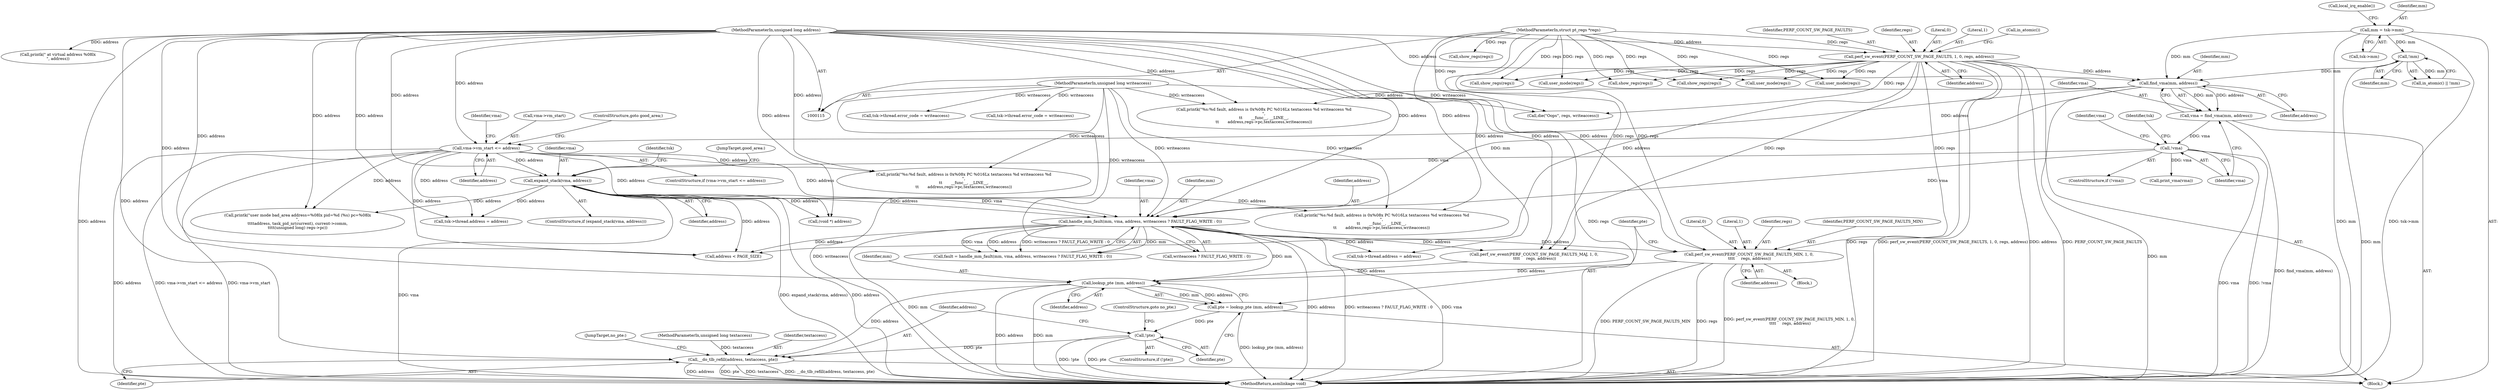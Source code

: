 digraph "0_linux_a8b0ca17b80e92faab46ee7179ba9e99ccb61233_30@pointer" {
"1000314" [label="(Call,perf_sw_event(PERF_COUNT_SW_PAGE_FAULTS_MIN, 1, 0,\n \t\t\t\t     regs, address))"];
"1000136" [label="(Call,perf_sw_event(PERF_COUNT_SW_PAGE_FAULTS, 1, 0, regs, address))"];
"1000116" [label="(MethodParameterIn,struct pt_regs *regs)"];
"1000119" [label="(MethodParameterIn,unsigned long address)"];
"1000267" [label="(Call,handle_mm_fault(mm, vma, address, writeaccess ? FAULT_FLAG_WRITE : 0))"];
"1000155" [label="(Call,find_vma(mm, address))"];
"1000145" [label="(Call,!mm)"];
"1000130" [label="(Call,mm = tsk->mm)"];
"1000159" [label="(Call,!vma)"];
"1000153" [label="(Call,vma = find_vma(mm, address))"];
"1000211" [label="(Call,expand_stack(vma, address))"];
"1000178" [label="(Call,vma->vm_start <= address)"];
"1000117" [label="(MethodParameterIn,unsigned long writeaccess)"];
"1000322" [label="(Call,lookup_pte (mm, address))"];
"1000320" [label="(Call,pte = lookup_pte (mm, address))"];
"1000326" [label="(Call,!pte)"];
"1000330" [label="(Call,__do_tlb_refill(address, textaccess, pte))"];
"1000135" [label="(Call,local_irq_enable())"];
"1000116" [label="(MethodParameterIn,struct pt_regs *regs)"];
"1000156" [label="(Identifier,mm)"];
"1000478" [label="(Call,tsk->thread.address = address)"];
"1000163" [label="(Identifier,tsk)"];
"1000393" [label="(Call,tsk->thread.error_code = writeaccess)"];
"1000378" [label="(Call,show_regs(regs))"];
"1000320" [label="(Call,pte = lookup_pte (mm, address))"];
"1000448" [label="(Call,printk(\" at virtual address %08lx\n\", address))"];
"1000213" [label="(Identifier,address)"];
"1000179" [label="(Call,vma->vm_start)"];
"1000143" [label="(Call,in_atomic() || !mm)"];
"1000154" [label="(Identifier,vma)"];
"1000504" [label="(Call,user_mode(regs))"];
"1000230" [label="(JumpTarget,good_area:)"];
"1000270" [label="(Identifier,address)"];
"1000485" [label="(Call,tsk->thread.error_code = writeaccess)"];
"1000327" [label="(Identifier,pte)"];
"1000212" [label="(Identifier,vma)"];
"1000118" [label="(MethodParameterIn,unsigned long textaccess)"];
"1000132" [label="(Call,tsk->mm)"];
"1000177" [label="(ControlStructure,if (vma->vm_start <= address))"];
"1000211" [label="(Call,expand_stack(vma, address))"];
"1000140" [label="(Identifier,regs)"];
"1000309" [label="(Block,)"];
"1000205" [label="(Call,show_regs(regs))"];
"1000329" [label="(ControlStructure,goto no_pte;)"];
"1000131" [label="(Identifier,mm)"];
"1000318" [label="(Identifier,regs)"];
"1000174" [label="(Call,show_regs(regs))"];
"1000323" [label="(Identifier,mm)"];
"1000350" [label="(Call,user_mode(regs))"];
"1000164" [label="(Call,printk(\"%s:%d fault, address is 0x%08x PC %016Lx textaccess %d writeaccess %d\n\",\n\t\t       __func__, __LINE__,\n\t\t       address,regs->pc,textaccess,writeaccess))"];
"1000184" [label="(ControlStructure,goto good_area;)"];
"1000182" [label="(Identifier,address)"];
"1000141" [label="(Identifier,address)"];
"1000139" [label="(Literal,0)"];
"1000207" [label="(Call,print_vma(vma))"];
"1000332" [label="(Identifier,textaccess)"];
"1000267" [label="(Call,handle_mm_fault(mm, vma, address, writeaccess ? FAULT_FLAG_WRITE : 0))"];
"1000333" [label="(Identifier,pte)"];
"1000117" [label="(MethodParameterIn,unsigned long writeaccess)"];
"1000451" [label="(Call,die(\"Oops\", regs, writeaccess))"];
"1000160" [label="(Identifier,vma)"];
"1000217" [label="(Call,printk(\"%s:%d fault, address is 0x%08x PC %016Lx textaccess %d writeaccess %d\n\",\n\t\t       __func__, __LINE__,\n\t\t       address,regs->pc,textaccess,writeaccess))"];
"1000119" [label="(MethodParameterIn,unsigned long address)"];
"1000507" [label="(MethodReturn,asmlinkage void)"];
"1000268" [label="(Identifier,mm)"];
"1000157" [label="(Identifier,address)"];
"1000324" [label="(Identifier,address)"];
"1000138" [label="(Literal,1)"];
"1000158" [label="(ControlStructure,if (!vma))"];
"1000302" [label="(Call,perf_sw_event(PERF_COUNT_SW_PAGE_FAULTS_MAJ, 1, 0,\n \t\t\t\t     regs, address))"];
"1000315" [label="(Identifier,PERF_COUNT_SW_PAGE_FAULTS_MIN)"];
"1000317" [label="(Literal,0)"];
"1000130" [label="(Call,mm = tsk->mm)"];
"1000189" [label="(Identifier,vma)"];
"1000136" [label="(Call,perf_sw_event(PERF_COUNT_SW_PAGE_FAULTS, 1, 0, regs, address))"];
"1000314" [label="(Call,perf_sw_event(PERF_COUNT_SW_PAGE_FAULTS_MIN, 1, 0,\n \t\t\t\t     regs, address))"];
"1000330" [label="(Call,__do_tlb_refill(address, textaccess, pte))"];
"1000322" [label="(Call,lookup_pte (mm, address))"];
"1000159" [label="(Call,!vma)"];
"1000195" [label="(Call,printk(\"%s:%d fault, address is 0x%08x PC %016Lx textaccess %d writeaccess %d\n\",\n\t\t       __func__, __LINE__,\n\t\t       address,regs->pc,textaccess,writeaccess))"];
"1000153" [label="(Call,vma = find_vma(mm, address))"];
"1000325" [label="(ControlStructure,if (!pte))"];
"1000180" [label="(Identifier,vma)"];
"1000120" [label="(Block,)"];
"1000144" [label="(Call,in_atomic())"];
"1000137" [label="(Identifier,PERF_COUNT_SW_PAGE_FAULTS)"];
"1000269" [label="(Identifier,vma)"];
"1000146" [label="(Identifier,mm)"];
"1000326" [label="(Call,!pte)"];
"1000331" [label="(Identifier,address)"];
"1000386" [label="(Call,tsk->thread.address = address)"];
"1000265" [label="(Call,fault = handle_mm_fault(mm, vma, address, writeaccess ? FAULT_FLAG_WRITE : 0))"];
"1000365" [label="(Call,printk(\"user mode bad_area address=%08lx pid=%d (%s) pc=%08lx\n\",\n\t\t\t\taddress, task_pid_nr(current), current->comm,\n\t\t\t\t(unsigned long) regs->pc))"];
"1000155" [label="(Call,find_vma(mm, address))"];
"1000271" [label="(Call,writeaccess ? FAULT_FLAG_WRITE : 0)"];
"1000465" [label="(Call,user_mode(regs))"];
"1000216" [label="(Identifier,tsk)"];
"1000334" [label="(JumpTarget,no_pte:)"];
"1000444" [label="(Call,address < PAGE_SIZE)"];
"1000210" [label="(ControlStructure,if (expand_stack(vma, address)))"];
"1000178" [label="(Call,vma->vm_start <= address)"];
"1000227" [label="(Call,show_regs(regs))"];
"1000145" [label="(Call,!mm)"];
"1000316" [label="(Literal,1)"];
"1000321" [label="(Identifier,pte)"];
"1000319" [label="(Identifier,address)"];
"1000414" [label="(Call,(void *) address)"];
"1000314" -> "1000309"  [label="AST: "];
"1000314" -> "1000319"  [label="CFG: "];
"1000315" -> "1000314"  [label="AST: "];
"1000316" -> "1000314"  [label="AST: "];
"1000317" -> "1000314"  [label="AST: "];
"1000318" -> "1000314"  [label="AST: "];
"1000319" -> "1000314"  [label="AST: "];
"1000321" -> "1000314"  [label="CFG: "];
"1000314" -> "1000507"  [label="DDG: PERF_COUNT_SW_PAGE_FAULTS_MIN"];
"1000314" -> "1000507"  [label="DDG: regs"];
"1000314" -> "1000507"  [label="DDG: perf_sw_event(PERF_COUNT_SW_PAGE_FAULTS_MIN, 1, 0,\n \t\t\t\t     regs, address)"];
"1000136" -> "1000314"  [label="DDG: regs"];
"1000116" -> "1000314"  [label="DDG: regs"];
"1000267" -> "1000314"  [label="DDG: address"];
"1000119" -> "1000314"  [label="DDG: address"];
"1000314" -> "1000322"  [label="DDG: address"];
"1000136" -> "1000120"  [label="AST: "];
"1000136" -> "1000141"  [label="CFG: "];
"1000137" -> "1000136"  [label="AST: "];
"1000138" -> "1000136"  [label="AST: "];
"1000139" -> "1000136"  [label="AST: "];
"1000140" -> "1000136"  [label="AST: "];
"1000141" -> "1000136"  [label="AST: "];
"1000144" -> "1000136"  [label="CFG: "];
"1000136" -> "1000507"  [label="DDG: address"];
"1000136" -> "1000507"  [label="DDG: regs"];
"1000136" -> "1000507"  [label="DDG: perf_sw_event(PERF_COUNT_SW_PAGE_FAULTS, 1, 0, regs, address)"];
"1000136" -> "1000507"  [label="DDG: PERF_COUNT_SW_PAGE_FAULTS"];
"1000116" -> "1000136"  [label="DDG: regs"];
"1000119" -> "1000136"  [label="DDG: address"];
"1000136" -> "1000155"  [label="DDG: address"];
"1000136" -> "1000174"  [label="DDG: regs"];
"1000136" -> "1000205"  [label="DDG: regs"];
"1000136" -> "1000227"  [label="DDG: regs"];
"1000136" -> "1000302"  [label="DDG: regs"];
"1000136" -> "1000350"  [label="DDG: regs"];
"1000136" -> "1000444"  [label="DDG: address"];
"1000136" -> "1000451"  [label="DDG: regs"];
"1000136" -> "1000465"  [label="DDG: regs"];
"1000136" -> "1000504"  [label="DDG: regs"];
"1000116" -> "1000115"  [label="AST: "];
"1000116" -> "1000507"  [label="DDG: regs"];
"1000116" -> "1000174"  [label="DDG: regs"];
"1000116" -> "1000205"  [label="DDG: regs"];
"1000116" -> "1000227"  [label="DDG: regs"];
"1000116" -> "1000302"  [label="DDG: regs"];
"1000116" -> "1000350"  [label="DDG: regs"];
"1000116" -> "1000378"  [label="DDG: regs"];
"1000116" -> "1000451"  [label="DDG: regs"];
"1000116" -> "1000465"  [label="DDG: regs"];
"1000116" -> "1000504"  [label="DDG: regs"];
"1000119" -> "1000115"  [label="AST: "];
"1000119" -> "1000507"  [label="DDG: address"];
"1000119" -> "1000155"  [label="DDG: address"];
"1000119" -> "1000164"  [label="DDG: address"];
"1000119" -> "1000178"  [label="DDG: address"];
"1000119" -> "1000195"  [label="DDG: address"];
"1000119" -> "1000211"  [label="DDG: address"];
"1000119" -> "1000217"  [label="DDG: address"];
"1000119" -> "1000267"  [label="DDG: address"];
"1000119" -> "1000302"  [label="DDG: address"];
"1000119" -> "1000322"  [label="DDG: address"];
"1000119" -> "1000330"  [label="DDG: address"];
"1000119" -> "1000365"  [label="DDG: address"];
"1000119" -> "1000386"  [label="DDG: address"];
"1000119" -> "1000414"  [label="DDG: address"];
"1000119" -> "1000444"  [label="DDG: address"];
"1000119" -> "1000448"  [label="DDG: address"];
"1000119" -> "1000478"  [label="DDG: address"];
"1000267" -> "1000265"  [label="AST: "];
"1000267" -> "1000271"  [label="CFG: "];
"1000268" -> "1000267"  [label="AST: "];
"1000269" -> "1000267"  [label="AST: "];
"1000270" -> "1000267"  [label="AST: "];
"1000271" -> "1000267"  [label="AST: "];
"1000265" -> "1000267"  [label="CFG: "];
"1000267" -> "1000507"  [label="DDG: vma"];
"1000267" -> "1000507"  [label="DDG: mm"];
"1000267" -> "1000507"  [label="DDG: address"];
"1000267" -> "1000507"  [label="DDG: writeaccess ? FAULT_FLAG_WRITE : 0"];
"1000267" -> "1000265"  [label="DDG: mm"];
"1000267" -> "1000265"  [label="DDG: vma"];
"1000267" -> "1000265"  [label="DDG: address"];
"1000267" -> "1000265"  [label="DDG: writeaccess ? FAULT_FLAG_WRITE : 0"];
"1000155" -> "1000267"  [label="DDG: mm"];
"1000159" -> "1000267"  [label="DDG: vma"];
"1000211" -> "1000267"  [label="DDG: vma"];
"1000211" -> "1000267"  [label="DDG: address"];
"1000178" -> "1000267"  [label="DDG: address"];
"1000117" -> "1000267"  [label="DDG: writeaccess"];
"1000267" -> "1000302"  [label="DDG: address"];
"1000267" -> "1000322"  [label="DDG: mm"];
"1000267" -> "1000444"  [label="DDG: address"];
"1000267" -> "1000478"  [label="DDG: address"];
"1000155" -> "1000153"  [label="AST: "];
"1000155" -> "1000157"  [label="CFG: "];
"1000156" -> "1000155"  [label="AST: "];
"1000157" -> "1000155"  [label="AST: "];
"1000153" -> "1000155"  [label="CFG: "];
"1000155" -> "1000507"  [label="DDG: mm"];
"1000155" -> "1000153"  [label="DDG: mm"];
"1000155" -> "1000153"  [label="DDG: address"];
"1000145" -> "1000155"  [label="DDG: mm"];
"1000130" -> "1000155"  [label="DDG: mm"];
"1000155" -> "1000164"  [label="DDG: address"];
"1000155" -> "1000178"  [label="DDG: address"];
"1000145" -> "1000143"  [label="AST: "];
"1000145" -> "1000146"  [label="CFG: "];
"1000146" -> "1000145"  [label="AST: "];
"1000143" -> "1000145"  [label="CFG: "];
"1000145" -> "1000507"  [label="DDG: mm"];
"1000145" -> "1000143"  [label="DDG: mm"];
"1000130" -> "1000145"  [label="DDG: mm"];
"1000130" -> "1000120"  [label="AST: "];
"1000130" -> "1000132"  [label="CFG: "];
"1000131" -> "1000130"  [label="AST: "];
"1000132" -> "1000130"  [label="AST: "];
"1000135" -> "1000130"  [label="CFG: "];
"1000130" -> "1000507"  [label="DDG: tsk->mm"];
"1000130" -> "1000507"  [label="DDG: mm"];
"1000159" -> "1000158"  [label="AST: "];
"1000159" -> "1000160"  [label="CFG: "];
"1000160" -> "1000159"  [label="AST: "];
"1000163" -> "1000159"  [label="CFG: "];
"1000180" -> "1000159"  [label="CFG: "];
"1000159" -> "1000507"  [label="DDG: !vma"];
"1000159" -> "1000507"  [label="DDG: vma"];
"1000153" -> "1000159"  [label="DDG: vma"];
"1000159" -> "1000207"  [label="DDG: vma"];
"1000159" -> "1000211"  [label="DDG: vma"];
"1000153" -> "1000120"  [label="AST: "];
"1000154" -> "1000153"  [label="AST: "];
"1000160" -> "1000153"  [label="CFG: "];
"1000153" -> "1000507"  [label="DDG: find_vma(mm, address)"];
"1000211" -> "1000210"  [label="AST: "];
"1000211" -> "1000213"  [label="CFG: "];
"1000212" -> "1000211"  [label="AST: "];
"1000213" -> "1000211"  [label="AST: "];
"1000216" -> "1000211"  [label="CFG: "];
"1000230" -> "1000211"  [label="CFG: "];
"1000211" -> "1000507"  [label="DDG: vma"];
"1000211" -> "1000507"  [label="DDG: address"];
"1000211" -> "1000507"  [label="DDG: expand_stack(vma, address)"];
"1000178" -> "1000211"  [label="DDG: address"];
"1000211" -> "1000217"  [label="DDG: address"];
"1000211" -> "1000365"  [label="DDG: address"];
"1000211" -> "1000386"  [label="DDG: address"];
"1000211" -> "1000414"  [label="DDG: address"];
"1000211" -> "1000444"  [label="DDG: address"];
"1000178" -> "1000177"  [label="AST: "];
"1000178" -> "1000182"  [label="CFG: "];
"1000179" -> "1000178"  [label="AST: "];
"1000182" -> "1000178"  [label="AST: "];
"1000184" -> "1000178"  [label="CFG: "];
"1000189" -> "1000178"  [label="CFG: "];
"1000178" -> "1000507"  [label="DDG: address"];
"1000178" -> "1000507"  [label="DDG: vma->vm_start <= address"];
"1000178" -> "1000507"  [label="DDG: vma->vm_start"];
"1000178" -> "1000195"  [label="DDG: address"];
"1000178" -> "1000365"  [label="DDG: address"];
"1000178" -> "1000386"  [label="DDG: address"];
"1000178" -> "1000414"  [label="DDG: address"];
"1000178" -> "1000444"  [label="DDG: address"];
"1000117" -> "1000115"  [label="AST: "];
"1000117" -> "1000507"  [label="DDG: writeaccess"];
"1000117" -> "1000164"  [label="DDG: writeaccess"];
"1000117" -> "1000195"  [label="DDG: writeaccess"];
"1000117" -> "1000217"  [label="DDG: writeaccess"];
"1000117" -> "1000271"  [label="DDG: writeaccess"];
"1000117" -> "1000393"  [label="DDG: writeaccess"];
"1000117" -> "1000451"  [label="DDG: writeaccess"];
"1000117" -> "1000485"  [label="DDG: writeaccess"];
"1000322" -> "1000320"  [label="AST: "];
"1000322" -> "1000324"  [label="CFG: "];
"1000323" -> "1000322"  [label="AST: "];
"1000324" -> "1000322"  [label="AST: "];
"1000320" -> "1000322"  [label="CFG: "];
"1000322" -> "1000507"  [label="DDG: address"];
"1000322" -> "1000507"  [label="DDG: mm"];
"1000322" -> "1000320"  [label="DDG: mm"];
"1000322" -> "1000320"  [label="DDG: address"];
"1000302" -> "1000322"  [label="DDG: address"];
"1000322" -> "1000330"  [label="DDG: address"];
"1000320" -> "1000120"  [label="AST: "];
"1000321" -> "1000320"  [label="AST: "];
"1000327" -> "1000320"  [label="CFG: "];
"1000320" -> "1000507"  [label="DDG: lookup_pte (mm, address)"];
"1000320" -> "1000326"  [label="DDG: pte"];
"1000326" -> "1000325"  [label="AST: "];
"1000326" -> "1000327"  [label="CFG: "];
"1000327" -> "1000326"  [label="AST: "];
"1000329" -> "1000326"  [label="CFG: "];
"1000331" -> "1000326"  [label="CFG: "];
"1000326" -> "1000507"  [label="DDG: !pte"];
"1000326" -> "1000507"  [label="DDG: pte"];
"1000326" -> "1000330"  [label="DDG: pte"];
"1000330" -> "1000120"  [label="AST: "];
"1000330" -> "1000333"  [label="CFG: "];
"1000331" -> "1000330"  [label="AST: "];
"1000332" -> "1000330"  [label="AST: "];
"1000333" -> "1000330"  [label="AST: "];
"1000334" -> "1000330"  [label="CFG: "];
"1000330" -> "1000507"  [label="DDG: address"];
"1000330" -> "1000507"  [label="DDG: pte"];
"1000330" -> "1000507"  [label="DDG: textaccess"];
"1000330" -> "1000507"  [label="DDG: __do_tlb_refill(address, textaccess, pte)"];
"1000118" -> "1000330"  [label="DDG: textaccess"];
}
